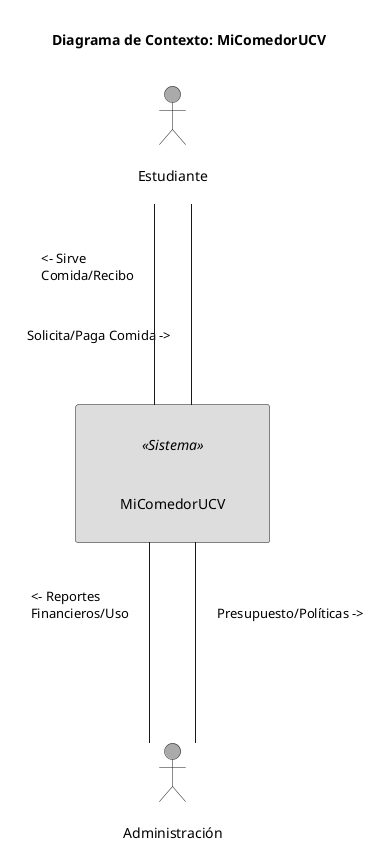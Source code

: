 @startuml
!define RECTANGLE_COLOR #DDDDDD
!define ACTOR_COLOR #AAAAAA

skinparam Linetype ortho

'Mayor separación horizontal
skinparam nodesep 150

'Mayor separación vertical
skinparam ranksep 200    

'Más espacio dentro de los elementos
skinparam padding 20       

title Diagrama de Contexto: MiComedorUCV

rectangle "    MiComedorUCV    " as Comedor <<Sistema>> RECTANGLE_COLOR

actor "Estudiante" as Estudiante ACTOR_COLOR
'actor "Personal del Comedor" as Personal ACTOR_COLOR
'actor "Proveedor" as Proveedor ACTOR_COLOR
actor "Administración" as Admin ACTOR_COLOR
'actor "Sistema Gestión Académica" as SGA ACTOR_COLOR

Estudiante -- (Comedor) : Solicita/Paga Comida ->
(Comedor) -left- Estudiante : <- Sirve \lComida/Recibo

'Personal -- (Comedor) : Solicitudes \lMantenimiento ->
'(Comedor) -- Personal : <- Información \lMenú/Órdenes Compra

'Proveedor -- (Comedor) : Entrega \lProductos/Facturas ->
'(Comedor) -- Proveedor : <- Órdenes de\lCompra/Pagos

Admin -- (Comedor) : Presupuesto/Políticas ->
(Comedor) -right- Admin : <- Reportes \lFinancieros/Uso

'SGA -- (Comedor) : Verifica \lEstatus Estudiante ->
'(Comedor) -- SGA : <- Confirmación Acceso 


'Personal -[hidden] Proveedor
'Admin -[hidden] (Comedor)
'Personal -[hidden] (Comedor)
'Estudiante -[hidden] (Comedor)
'Proveedor -[hidden] (Comedor)
'SGA -[hidden] (Comedor)
@enduml